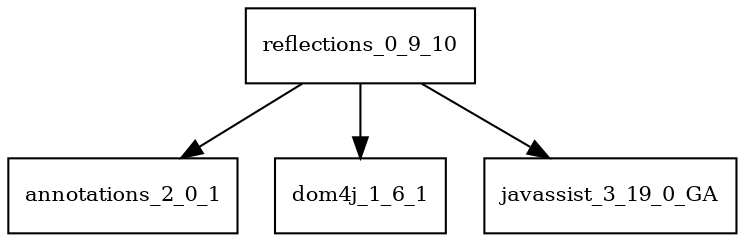 digraph reflections_0_9_10_dependencies {
  node [shape = box, fontsize=10.0];
  reflections_0_9_10 -> annotations_2_0_1;
  reflections_0_9_10 -> dom4j_1_6_1;
  reflections_0_9_10 -> javassist_3_19_0_GA;
}
